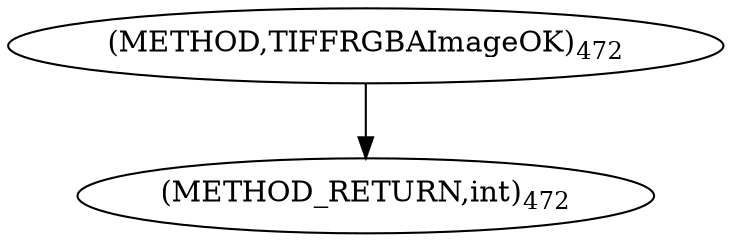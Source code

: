 digraph "TIFFRGBAImageOK" {  
"8919" [label = <(METHOD,TIFFRGBAImageOK)<SUB>472</SUB>> ]
"8922" [label = <(METHOD_RETURN,int)<SUB>472</SUB>> ]
  "8919" -> "8922" 
}
